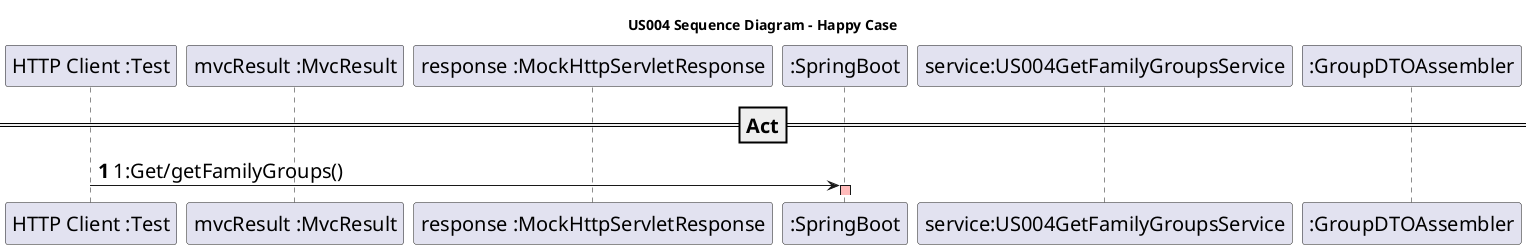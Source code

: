 @startuml
skinparam DefaultFontSize 20
title US004 Sequence Diagram - Happy Case

participant "HTTP Client :Test"
participant "mvcResult :MvcResult"
participant "response :MockHttpServletResponse"
participant ":SpringBoot"
participant "service:US004GetFamilyGroupsService"
participant ":GroupDTOAssembler"

==Act==
autonumber
"HTTP Client :Test" -> ":SpringBoot" :1:Get/getFamilyGroups()
activate ":SpringBoot" #FFBBBB
@enduml